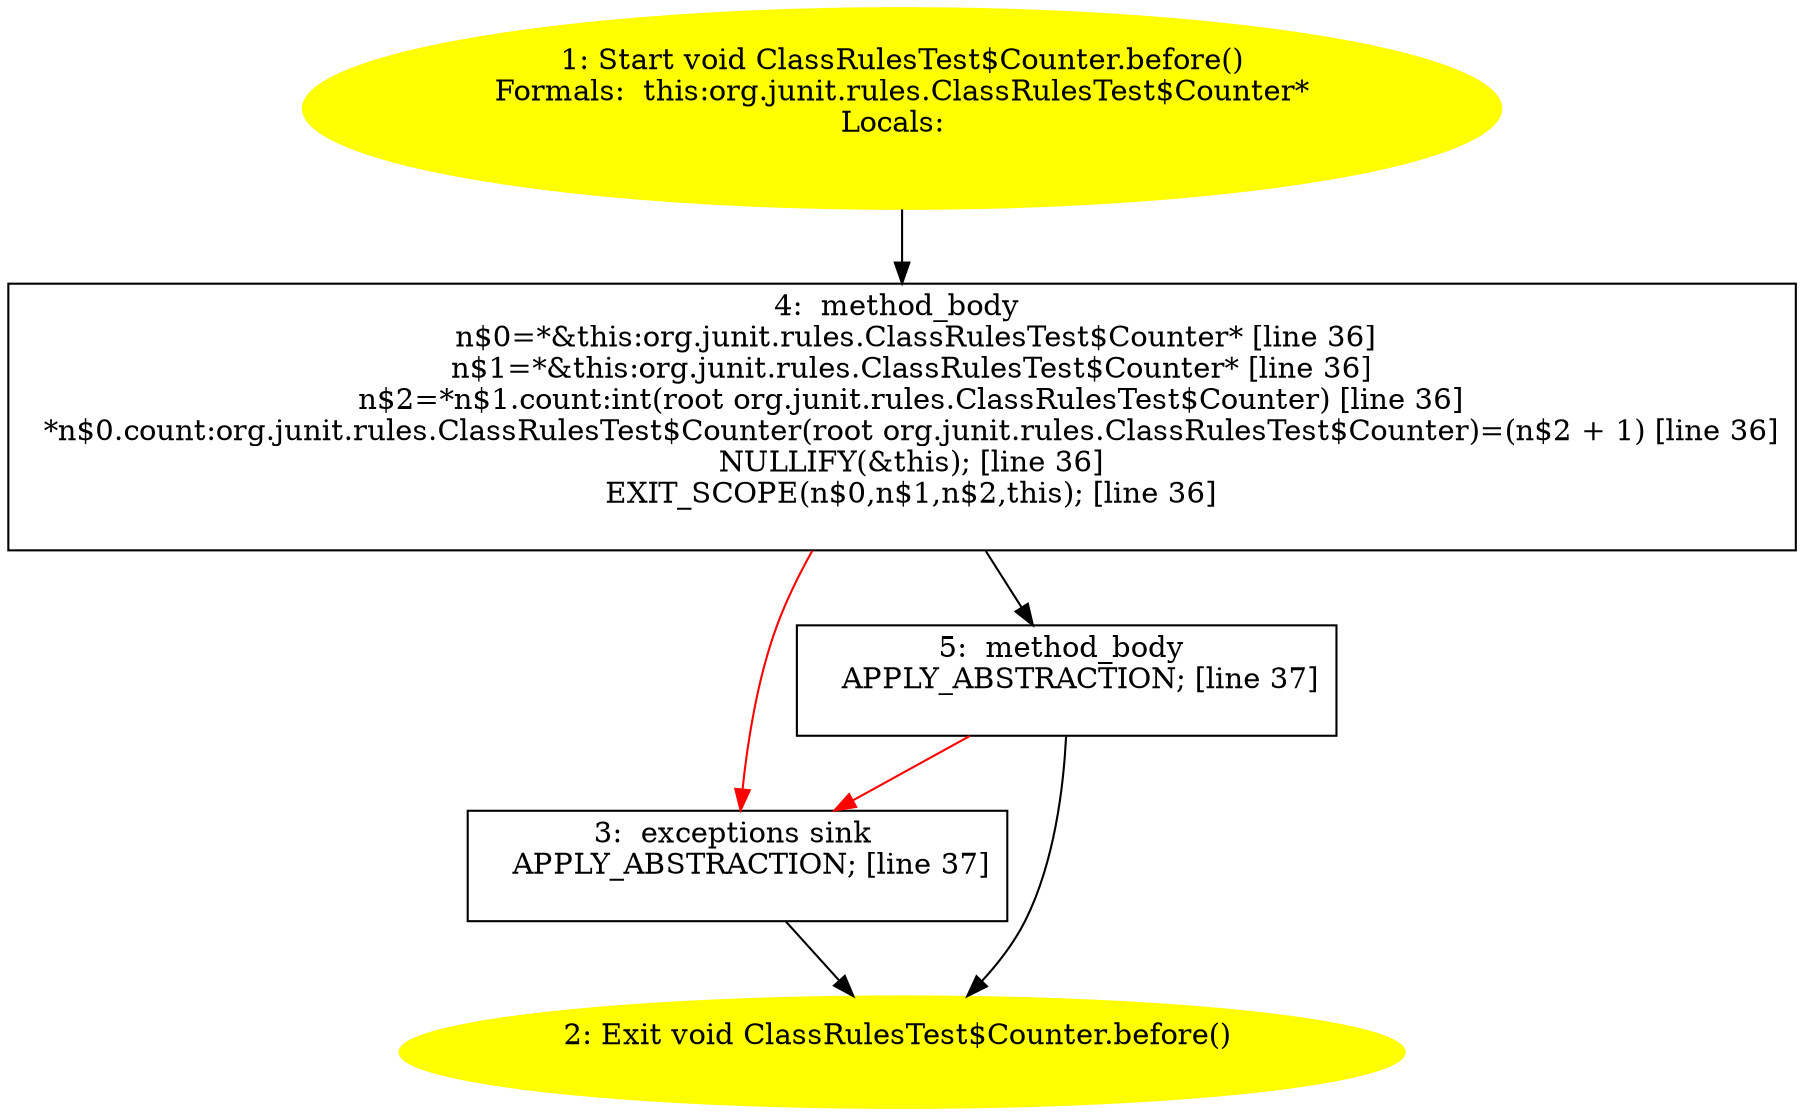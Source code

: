 /* @generated */
digraph cfg {
"org.junit.rules.ClassRulesTest$Counter.before():void.80d7c886f12ae84ceaed0eab44ab892c_1" [label="1: Start void ClassRulesTest$Counter.before()\nFormals:  this:org.junit.rules.ClassRulesTest$Counter*\nLocals:  \n  " color=yellow style=filled]
	

	 "org.junit.rules.ClassRulesTest$Counter.before():void.80d7c886f12ae84ceaed0eab44ab892c_1" -> "org.junit.rules.ClassRulesTest$Counter.before():void.80d7c886f12ae84ceaed0eab44ab892c_4" ;
"org.junit.rules.ClassRulesTest$Counter.before():void.80d7c886f12ae84ceaed0eab44ab892c_2" [label="2: Exit void ClassRulesTest$Counter.before() \n  " color=yellow style=filled]
	

"org.junit.rules.ClassRulesTest$Counter.before():void.80d7c886f12ae84ceaed0eab44ab892c_3" [label="3:  exceptions sink \n   APPLY_ABSTRACTION; [line 37]\n " shape="box"]
	

	 "org.junit.rules.ClassRulesTest$Counter.before():void.80d7c886f12ae84ceaed0eab44ab892c_3" -> "org.junit.rules.ClassRulesTest$Counter.before():void.80d7c886f12ae84ceaed0eab44ab892c_2" ;
"org.junit.rules.ClassRulesTest$Counter.before():void.80d7c886f12ae84ceaed0eab44ab892c_4" [label="4:  method_body \n   n$0=*&this:org.junit.rules.ClassRulesTest$Counter* [line 36]\n  n$1=*&this:org.junit.rules.ClassRulesTest$Counter* [line 36]\n  n$2=*n$1.count:int(root org.junit.rules.ClassRulesTest$Counter) [line 36]\n  *n$0.count:org.junit.rules.ClassRulesTest$Counter(root org.junit.rules.ClassRulesTest$Counter)=(n$2 + 1) [line 36]\n  NULLIFY(&this); [line 36]\n  EXIT_SCOPE(n$0,n$1,n$2,this); [line 36]\n " shape="box"]
	

	 "org.junit.rules.ClassRulesTest$Counter.before():void.80d7c886f12ae84ceaed0eab44ab892c_4" -> "org.junit.rules.ClassRulesTest$Counter.before():void.80d7c886f12ae84ceaed0eab44ab892c_5" ;
	 "org.junit.rules.ClassRulesTest$Counter.before():void.80d7c886f12ae84ceaed0eab44ab892c_4" -> "org.junit.rules.ClassRulesTest$Counter.before():void.80d7c886f12ae84ceaed0eab44ab892c_3" [color="red" ];
"org.junit.rules.ClassRulesTest$Counter.before():void.80d7c886f12ae84ceaed0eab44ab892c_5" [label="5:  method_body \n   APPLY_ABSTRACTION; [line 37]\n " shape="box"]
	

	 "org.junit.rules.ClassRulesTest$Counter.before():void.80d7c886f12ae84ceaed0eab44ab892c_5" -> "org.junit.rules.ClassRulesTest$Counter.before():void.80d7c886f12ae84ceaed0eab44ab892c_2" ;
	 "org.junit.rules.ClassRulesTest$Counter.before():void.80d7c886f12ae84ceaed0eab44ab892c_5" -> "org.junit.rules.ClassRulesTest$Counter.before():void.80d7c886f12ae84ceaed0eab44ab892c_3" [color="red" ];
}
